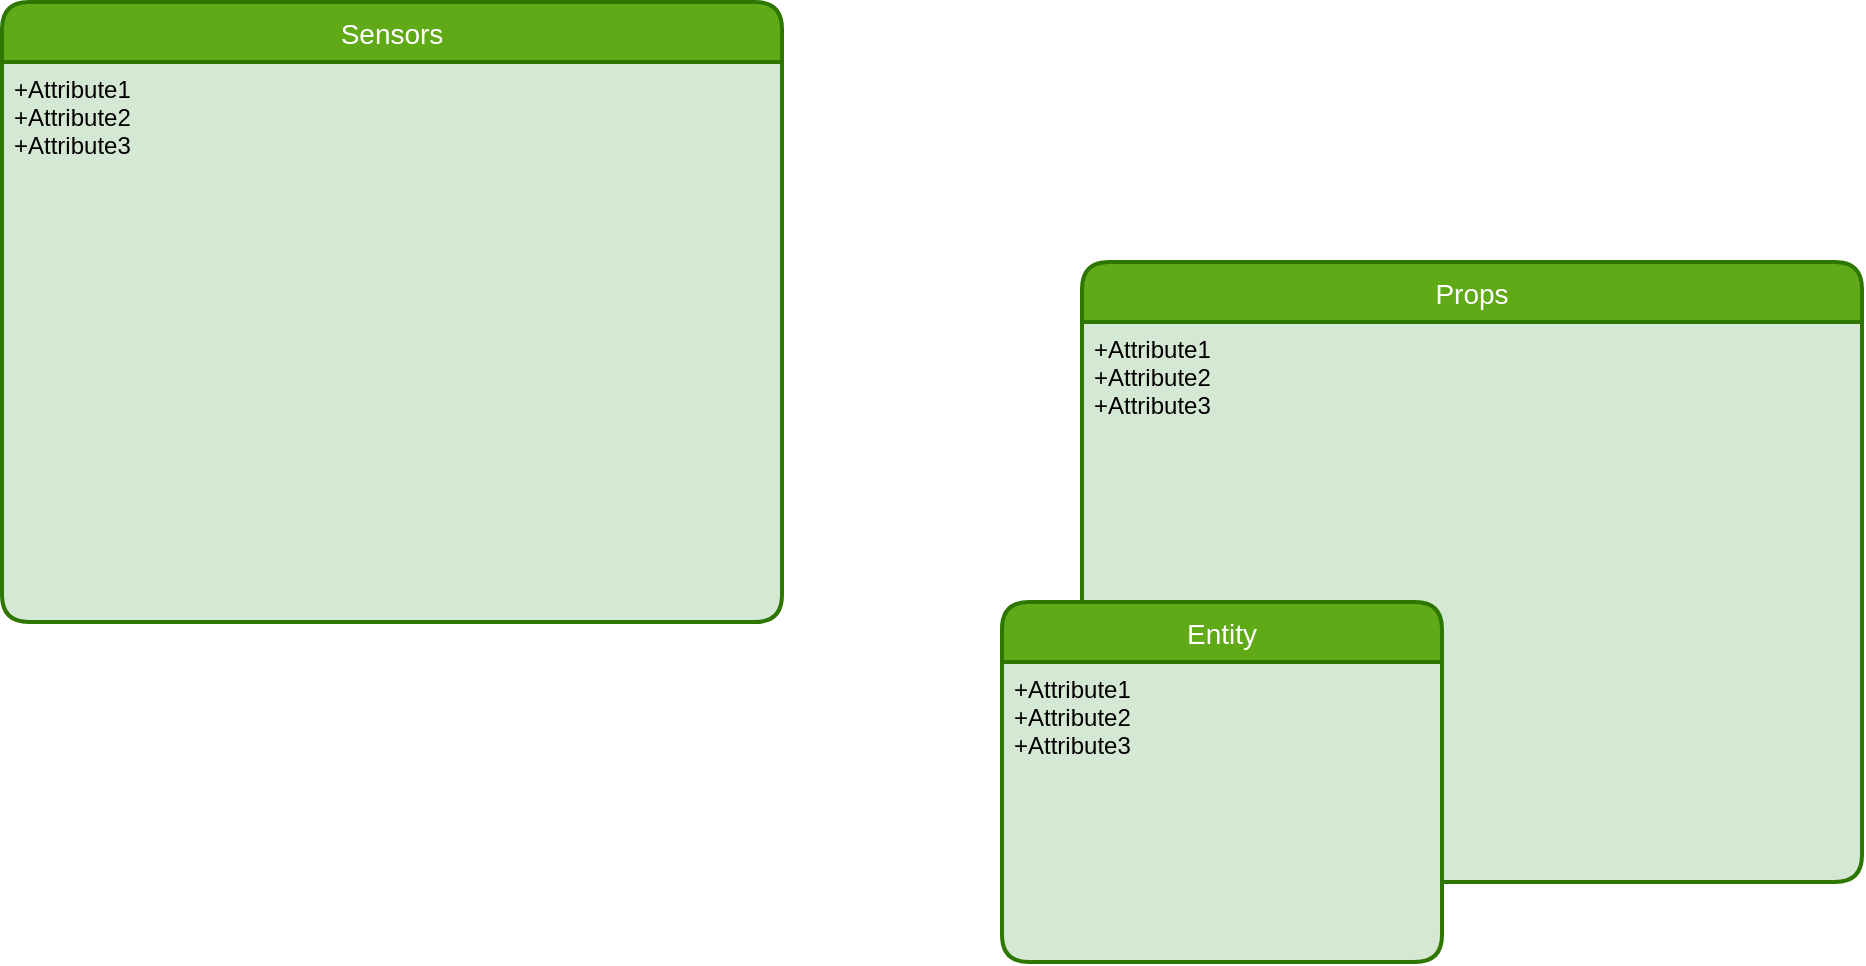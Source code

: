 <mxfile version="14.8.3" type="github">
  <diagram id="R2lEEEUBdFMjLlhIrx00" name="Page-1">
    <mxGraphModel dx="827" dy="493" grid="1" gridSize="10" guides="1" tooltips="1" connect="1" arrows="1" fold="1" page="1" pageScale="1" pageWidth="850" pageHeight="1100" math="0" shadow="0" extFonts="Permanent Marker^https://fonts.googleapis.com/css?family=Permanent+Marker">
      <root>
        <mxCell id="0" />
        <mxCell id="1" parent="0" />
        <mxCell id="7o4p5aFScfs_D29SADF1-1" value="Sensors" style="swimlane;childLayout=stackLayout;horizontal=1;startSize=30;horizontalStack=0;rounded=1;fontSize=14;fontStyle=0;strokeWidth=2;resizeParent=0;resizeLast=1;shadow=0;dashed=0;align=center;fillColor=#60a917;strokeColor=#2D7600;fontColor=#ffffff;swimlaneFillColor=#D5E8D4;" parent="1" vertex="1">
          <mxGeometry x="20" y="20" width="390" height="310" as="geometry" />
        </mxCell>
        <mxCell id="7o4p5aFScfs_D29SADF1-2" value="+Attribute1&#xa;+Attribute2&#xa;+Attribute3" style="align=left;strokeColor=none;fillColor=none;spacingLeft=4;fontSize=12;verticalAlign=top;resizable=0;rotatable=0;part=1;" parent="7o4p5aFScfs_D29SADF1-1" vertex="1">
          <mxGeometry y="30" width="390" height="280" as="geometry" />
        </mxCell>
        <mxCell id="plLRQvuAzvyJONZy3Icw-2" value="Props" style="swimlane;childLayout=stackLayout;horizontal=1;startSize=30;horizontalStack=0;rounded=1;fontSize=14;fontStyle=0;strokeWidth=2;resizeParent=0;resizeLast=1;shadow=0;dashed=0;align=center;fillColor=#60a917;strokeColor=#2D7600;fontColor=#ffffff;swimlaneFillColor=#D5E8D4;" vertex="1" parent="1">
          <mxGeometry x="560" y="150" width="390" height="310" as="geometry" />
        </mxCell>
        <mxCell id="plLRQvuAzvyJONZy3Icw-3" value="+Attribute1&#xa;+Attribute2&#xa;+Attribute3" style="align=left;strokeColor=none;fillColor=none;spacingLeft=4;fontSize=12;verticalAlign=top;resizable=0;rotatable=0;part=1;" vertex="1" parent="plLRQvuAzvyJONZy3Icw-2">
          <mxGeometry y="30" width="390" height="280" as="geometry" />
        </mxCell>
        <mxCell id="BCx8TiVWt5CStCzZTRIE-1" value="Entity" style="swimlane;childLayout=stackLayout;horizontal=1;startSize=30;horizontalStack=0;rounded=1;fontSize=14;fontStyle=0;strokeWidth=2;resizeParent=0;resizeLast=1;shadow=0;dashed=0;align=center;fillColor=#60a917;strokeColor=#2D7600;fontColor=#ffffff;swimlaneFillColor=#D5E8D4;" vertex="1" parent="1">
          <mxGeometry x="520" y="320" width="220" height="180" as="geometry" />
        </mxCell>
        <mxCell id="BCx8TiVWt5CStCzZTRIE-2" value="+Attribute1&#xa;+Attribute2&#xa;+Attribute3" style="align=left;strokeColor=none;fillColor=none;spacingLeft=4;fontSize=12;verticalAlign=top;resizable=0;rotatable=0;part=1;" vertex="1" parent="BCx8TiVWt5CStCzZTRIE-1">
          <mxGeometry y="30" width="220" height="150" as="geometry" />
        </mxCell>
      </root>
    </mxGraphModel>
  </diagram>
</mxfile>
